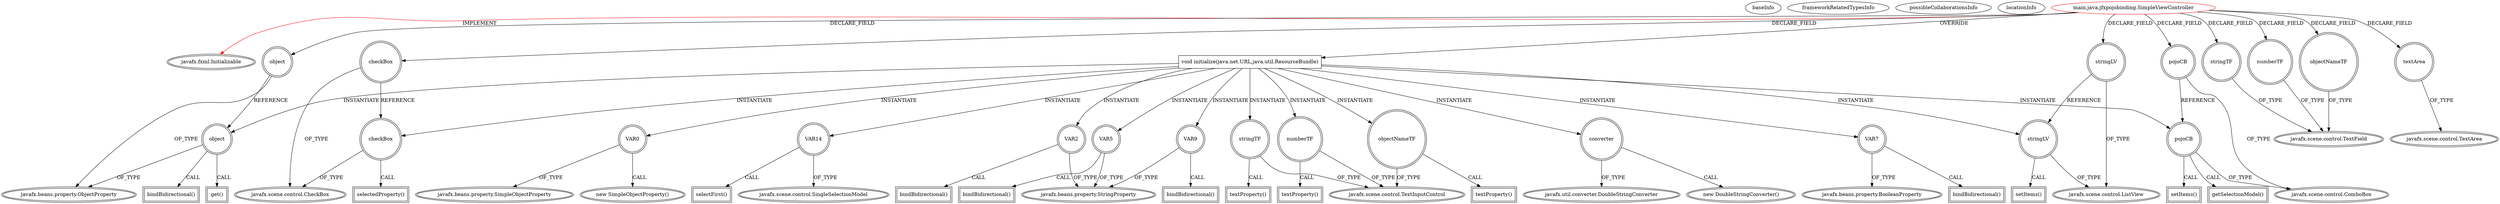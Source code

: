 digraph {
baseInfo[graphId=3518,category="extension_graph",isAnonymous=false,possibleRelation=false]
frameworkRelatedTypesInfo[0="javafx.fxml.Initializable"]
possibleCollaborationsInfo[]
locationInfo[projectName="magomar-jfxpojobinding",filePath="/magomar-jfxpojobinding/jfxpojobinding-master/src/main/java/jfxpojobinding/SimpleViewController.java",contextSignature="SimpleViewController",graphId="3518"]
0[label="main.java.jfxpojobinding.SimpleViewController",vertexType="ROOT_CLIENT_CLASS_DECLARATION",isFrameworkType=false,color=red]
1[label="javafx.fxml.Initializable",vertexType="FRAMEWORK_INTERFACE_TYPE",isFrameworkType=true,peripheries=2]
2[label="checkBox",vertexType="FIELD_DECLARATION",isFrameworkType=true,peripheries=2,shape=circle]
3[label="javafx.scene.control.CheckBox",vertexType="FRAMEWORK_CLASS_TYPE",isFrameworkType=true,peripheries=2]
4[label="numberTF",vertexType="FIELD_DECLARATION",isFrameworkType=true,peripheries=2,shape=circle]
5[label="javafx.scene.control.TextField",vertexType="FRAMEWORK_CLASS_TYPE",isFrameworkType=true,peripheries=2]
6[label="object",vertexType="FIELD_DECLARATION",isFrameworkType=true,peripheries=2,shape=circle]
7[label="javafx.beans.property.ObjectProperty",vertexType="FRAMEWORK_CLASS_TYPE",isFrameworkType=true,peripheries=2]
8[label="objectNameTF",vertexType="FIELD_DECLARATION",isFrameworkType=true,peripheries=2,shape=circle]
10[label="pojoCB",vertexType="FIELD_DECLARATION",isFrameworkType=true,peripheries=2,shape=circle]
11[label="javafx.scene.control.ComboBox",vertexType="FRAMEWORK_CLASS_TYPE",isFrameworkType=true,peripheries=2]
12[label="stringLV",vertexType="FIELD_DECLARATION",isFrameworkType=true,peripheries=2,shape=circle]
13[label="javafx.scene.control.ListView",vertexType="FRAMEWORK_CLASS_TYPE",isFrameworkType=true,peripheries=2]
14[label="stringTF",vertexType="FIELD_DECLARATION",isFrameworkType=true,peripheries=2,shape=circle]
16[label="textArea",vertexType="FIELD_DECLARATION",isFrameworkType=true,peripheries=2,shape=circle]
17[label="javafx.scene.control.TextArea",vertexType="FRAMEWORK_CLASS_TYPE",isFrameworkType=true,peripheries=2]
18[label="void initialize(java.net.URL,java.util.ResourceBundle)",vertexType="OVERRIDING_METHOD_DECLARATION",isFrameworkType=false,shape=box]
20[label="VAR0",vertexType="VARIABLE_EXPRESION",isFrameworkType=true,peripheries=2,shape=circle]
21[label="javafx.beans.property.SimpleObjectProperty",vertexType="FRAMEWORK_CLASS_TYPE",isFrameworkType=true,peripheries=2]
19[label="new SimpleObjectProperty()",vertexType="CONSTRUCTOR_CALL",isFrameworkType=true,peripheries=2]
22[label="object",vertexType="VARIABLE_EXPRESION",isFrameworkType=true,peripheries=2,shape=circle]
23[label="bindBidirectional()",vertexType="INSIDE_CALL",isFrameworkType=true,peripheries=2,shape=box]
25[label="VAR2",vertexType="VARIABLE_EXPRESION",isFrameworkType=true,peripheries=2,shape=circle]
27[label="javafx.beans.property.StringProperty",vertexType="FRAMEWORK_CLASS_TYPE",isFrameworkType=true,peripheries=2]
26[label="bindBidirectional()",vertexType="INSIDE_CALL",isFrameworkType=true,peripheries=2,shape=box]
28[label="stringTF",vertexType="VARIABLE_EXPRESION",isFrameworkType=true,peripheries=2,shape=circle]
30[label="javafx.scene.control.TextInputControl",vertexType="FRAMEWORK_CLASS_TYPE",isFrameworkType=true,peripheries=2]
29[label="textProperty()",vertexType="INSIDE_CALL",isFrameworkType=true,peripheries=2,shape=box]
32[label="converter",vertexType="VARIABLE_EXPRESION",isFrameworkType=true,peripheries=2,shape=circle]
33[label="javafx.util.converter.DoubleStringConverter",vertexType="FRAMEWORK_CLASS_TYPE",isFrameworkType=true,peripheries=2]
31[label="new DoubleStringConverter()",vertexType="CONSTRUCTOR_CALL",isFrameworkType=true,peripheries=2]
34[label="VAR5",vertexType="VARIABLE_EXPRESION",isFrameworkType=true,peripheries=2,shape=circle]
35[label="bindBidirectional()",vertexType="INSIDE_CALL",isFrameworkType=true,peripheries=2,shape=box]
37[label="numberTF",vertexType="VARIABLE_EXPRESION",isFrameworkType=true,peripheries=2,shape=circle]
38[label="textProperty()",vertexType="INSIDE_CALL",isFrameworkType=true,peripheries=2,shape=box]
40[label="VAR7",vertexType="VARIABLE_EXPRESION",isFrameworkType=true,peripheries=2,shape=circle]
42[label="javafx.beans.property.BooleanProperty",vertexType="FRAMEWORK_CLASS_TYPE",isFrameworkType=true,peripheries=2]
41[label="bindBidirectional()",vertexType="INSIDE_CALL",isFrameworkType=true,peripheries=2,shape=box]
43[label="checkBox",vertexType="VARIABLE_EXPRESION",isFrameworkType=true,peripheries=2,shape=circle]
44[label="selectedProperty()",vertexType="INSIDE_CALL",isFrameworkType=true,peripheries=2,shape=box]
46[label="VAR9",vertexType="VARIABLE_EXPRESION",isFrameworkType=true,peripheries=2,shape=circle]
47[label="bindBidirectional()",vertexType="INSIDE_CALL",isFrameworkType=true,peripheries=2,shape=box]
49[label="objectNameTF",vertexType="VARIABLE_EXPRESION",isFrameworkType=true,peripheries=2,shape=circle]
50[label="textProperty()",vertexType="INSIDE_CALL",isFrameworkType=true,peripheries=2,shape=box]
53[label="get()",vertexType="INSIDE_CALL",isFrameworkType=true,peripheries=2,shape=box]
54[label="stringLV",vertexType="VARIABLE_EXPRESION",isFrameworkType=true,peripheries=2,shape=circle]
55[label="setItems()",vertexType="INSIDE_CALL",isFrameworkType=true,peripheries=2,shape=box]
57[label="pojoCB",vertexType="VARIABLE_EXPRESION",isFrameworkType=true,peripheries=2,shape=circle]
58[label="setItems()",vertexType="INSIDE_CALL",isFrameworkType=true,peripheries=2,shape=box]
60[label="VAR14",vertexType="VARIABLE_EXPRESION",isFrameworkType=true,peripheries=2,shape=circle]
62[label="javafx.scene.control.SingleSelectionModel",vertexType="FRAMEWORK_CLASS_TYPE",isFrameworkType=true,peripheries=2]
61[label="selectFirst()",vertexType="INSIDE_CALL",isFrameworkType=true,peripheries=2,shape=box]
64[label="getSelectionModel()",vertexType="INSIDE_CALL",isFrameworkType=true,peripheries=2,shape=box]
0->1[label="IMPLEMENT",color=red]
0->2[label="DECLARE_FIELD"]
2->3[label="OF_TYPE"]
0->4[label="DECLARE_FIELD"]
4->5[label="OF_TYPE"]
0->6[label="DECLARE_FIELD"]
6->7[label="OF_TYPE"]
0->8[label="DECLARE_FIELD"]
8->5[label="OF_TYPE"]
0->10[label="DECLARE_FIELD"]
10->11[label="OF_TYPE"]
0->12[label="DECLARE_FIELD"]
12->13[label="OF_TYPE"]
0->14[label="DECLARE_FIELD"]
14->5[label="OF_TYPE"]
0->16[label="DECLARE_FIELD"]
16->17[label="OF_TYPE"]
0->18[label="OVERRIDE"]
18->20[label="INSTANTIATE"]
20->21[label="OF_TYPE"]
20->19[label="CALL"]
18->22[label="INSTANTIATE"]
6->22[label="REFERENCE"]
22->7[label="OF_TYPE"]
22->23[label="CALL"]
18->25[label="INSTANTIATE"]
25->27[label="OF_TYPE"]
25->26[label="CALL"]
18->28[label="INSTANTIATE"]
28->30[label="OF_TYPE"]
28->29[label="CALL"]
18->32[label="INSTANTIATE"]
32->33[label="OF_TYPE"]
32->31[label="CALL"]
18->34[label="INSTANTIATE"]
34->27[label="OF_TYPE"]
34->35[label="CALL"]
18->37[label="INSTANTIATE"]
37->30[label="OF_TYPE"]
37->38[label="CALL"]
18->40[label="INSTANTIATE"]
40->42[label="OF_TYPE"]
40->41[label="CALL"]
18->43[label="INSTANTIATE"]
2->43[label="REFERENCE"]
43->3[label="OF_TYPE"]
43->44[label="CALL"]
18->46[label="INSTANTIATE"]
46->27[label="OF_TYPE"]
46->47[label="CALL"]
18->49[label="INSTANTIATE"]
49->30[label="OF_TYPE"]
49->50[label="CALL"]
22->53[label="CALL"]
18->54[label="INSTANTIATE"]
12->54[label="REFERENCE"]
54->13[label="OF_TYPE"]
54->55[label="CALL"]
18->57[label="INSTANTIATE"]
10->57[label="REFERENCE"]
57->11[label="OF_TYPE"]
57->58[label="CALL"]
18->60[label="INSTANTIATE"]
60->62[label="OF_TYPE"]
60->61[label="CALL"]
57->64[label="CALL"]
}
